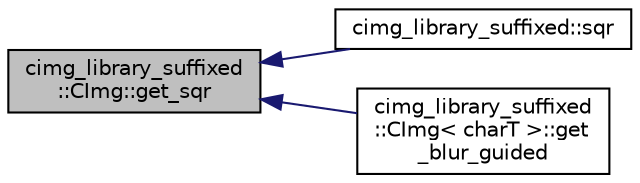 digraph "cimg_library_suffixed::CImg::get_sqr"
{
  edge [fontname="Helvetica",fontsize="10",labelfontname="Helvetica",labelfontsize="10"];
  node [fontname="Helvetica",fontsize="10",shape=record];
  rankdir="LR";
  Node2015 [label="cimg_library_suffixed\l::CImg::get_sqr",height=0.2,width=0.4,color="black", fillcolor="grey75", style="filled", fontcolor="black"];
  Node2015 -> Node2016 [dir="back",color="midnightblue",fontsize="10",style="solid",fontname="Helvetica"];
  Node2016 [label="cimg_library_suffixed::sqr",height=0.2,width=0.4,color="black", fillcolor="white", style="filled",URL="$namespacecimg__library__suffixed.html#a9f2d45d4518cf844a541d397dc333842"];
  Node2015 -> Node2017 [dir="back",color="midnightblue",fontsize="10",style="solid",fontname="Helvetica"];
  Node2017 [label="cimg_library_suffixed\l::CImg\< charT \>::get\l_blur_guided",height=0.2,width=0.4,color="black", fillcolor="white", style="filled",URL="$structcimg__library__suffixed_1_1_c_img.html#a7d164f8fc5dd02c93927b74d14809401",tooltip="Blur image, with the image guided filter . "];
}
